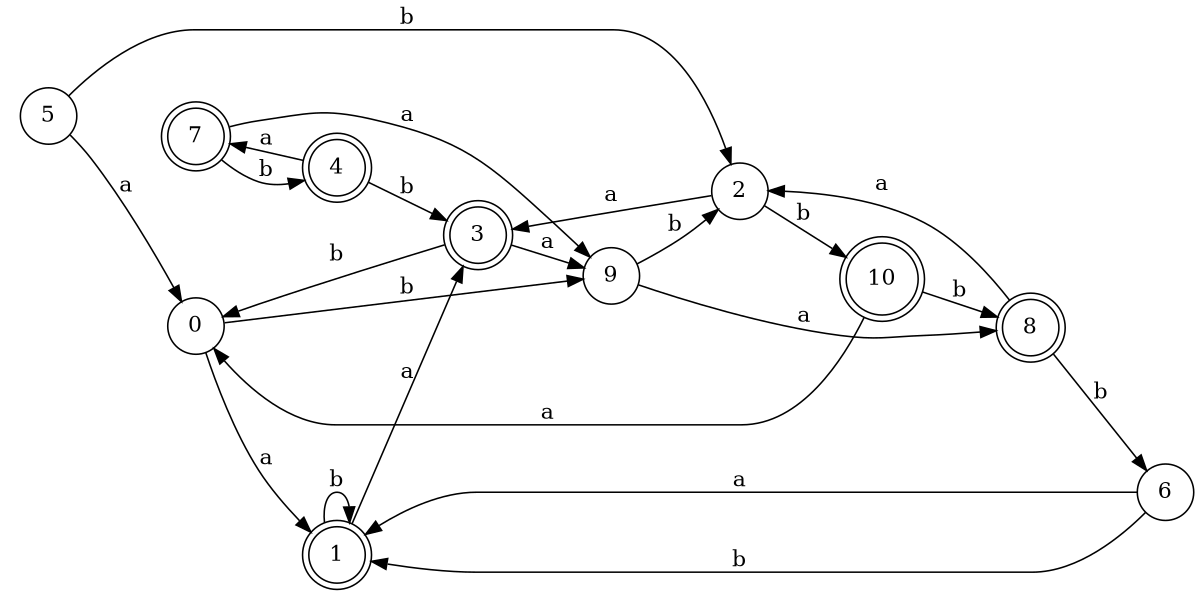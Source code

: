 digraph n9_2 {
__start0 [label="" shape="none"];

rankdir=LR;
size="8,5";

s0 [style="filled", color="black", fillcolor="white" shape="circle", label="0"];
s1 [style="rounded,filled", color="black", fillcolor="white" shape="doublecircle", label="1"];
s2 [style="filled", color="black", fillcolor="white" shape="circle", label="2"];
s3 [style="rounded,filled", color="black", fillcolor="white" shape="doublecircle", label="3"];
s4 [style="rounded,filled", color="black", fillcolor="white" shape="doublecircle", label="4"];
s5 [style="filled", color="black", fillcolor="white" shape="circle", label="5"];
s6 [style="filled", color="black", fillcolor="white" shape="circle", label="6"];
s7 [style="rounded,filled", color="black", fillcolor="white" shape="doublecircle", label="7"];
s8 [style="rounded,filled", color="black", fillcolor="white" shape="doublecircle", label="8"];
s9 [style="filled", color="black", fillcolor="white" shape="circle", label="9"];
s10 [style="rounded,filled", color="black", fillcolor="white" shape="doublecircle", label="10"];
s0 -> s1 [label="a"];
s0 -> s9 [label="b"];
s1 -> s3 [label="a"];
s1 -> s1 [label="b"];
s2 -> s3 [label="a"];
s2 -> s10 [label="b"];
s3 -> s9 [label="a"];
s3 -> s0 [label="b"];
s4 -> s7 [label="a"];
s4 -> s3 [label="b"];
s5 -> s0 [label="a"];
s5 -> s2 [label="b"];
s6 -> s1 [label="a"];
s6 -> s1 [label="b"];
s7 -> s9 [label="a"];
s7 -> s4 [label="b"];
s8 -> s2 [label="a"];
s8 -> s6 [label="b"];
s9 -> s8 [label="a"];
s9 -> s2 [label="b"];
s10 -> s0 [label="a"];
s10 -> s8 [label="b"];

}